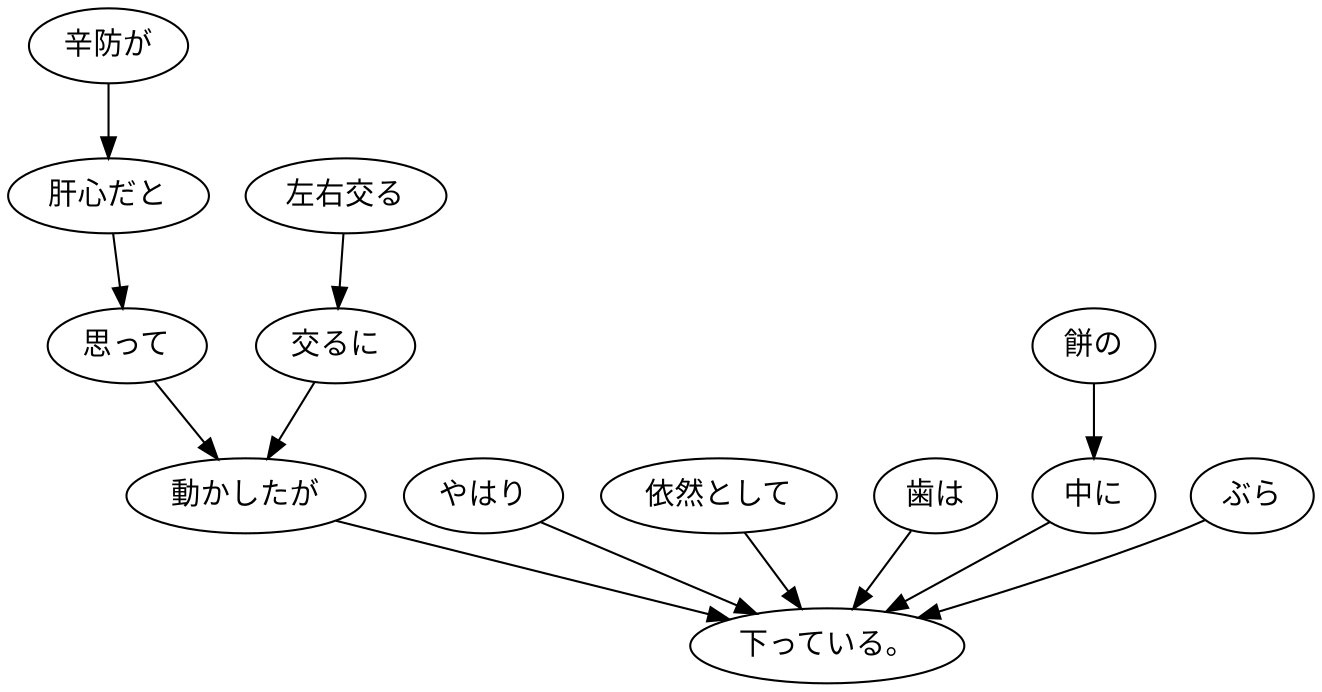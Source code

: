 digraph graph613 {
	node0 [label="辛防が"];
	node1 [label="肝心だと"];
	node2 [label="思って"];
	node3 [label="左右交る"];
	node4 [label="交るに"];
	node5 [label="動かしたが"];
	node6 [label="やはり"];
	node7 [label="依然として"];
	node8 [label="歯は"];
	node9 [label="餅の"];
	node10 [label="中に"];
	node11 [label="ぶら"];
	node12 [label="下っている。"];
	node0 -> node1;
	node1 -> node2;
	node2 -> node5;
	node3 -> node4;
	node4 -> node5;
	node5 -> node12;
	node6 -> node12;
	node7 -> node12;
	node8 -> node12;
	node9 -> node10;
	node10 -> node12;
	node11 -> node12;
}

